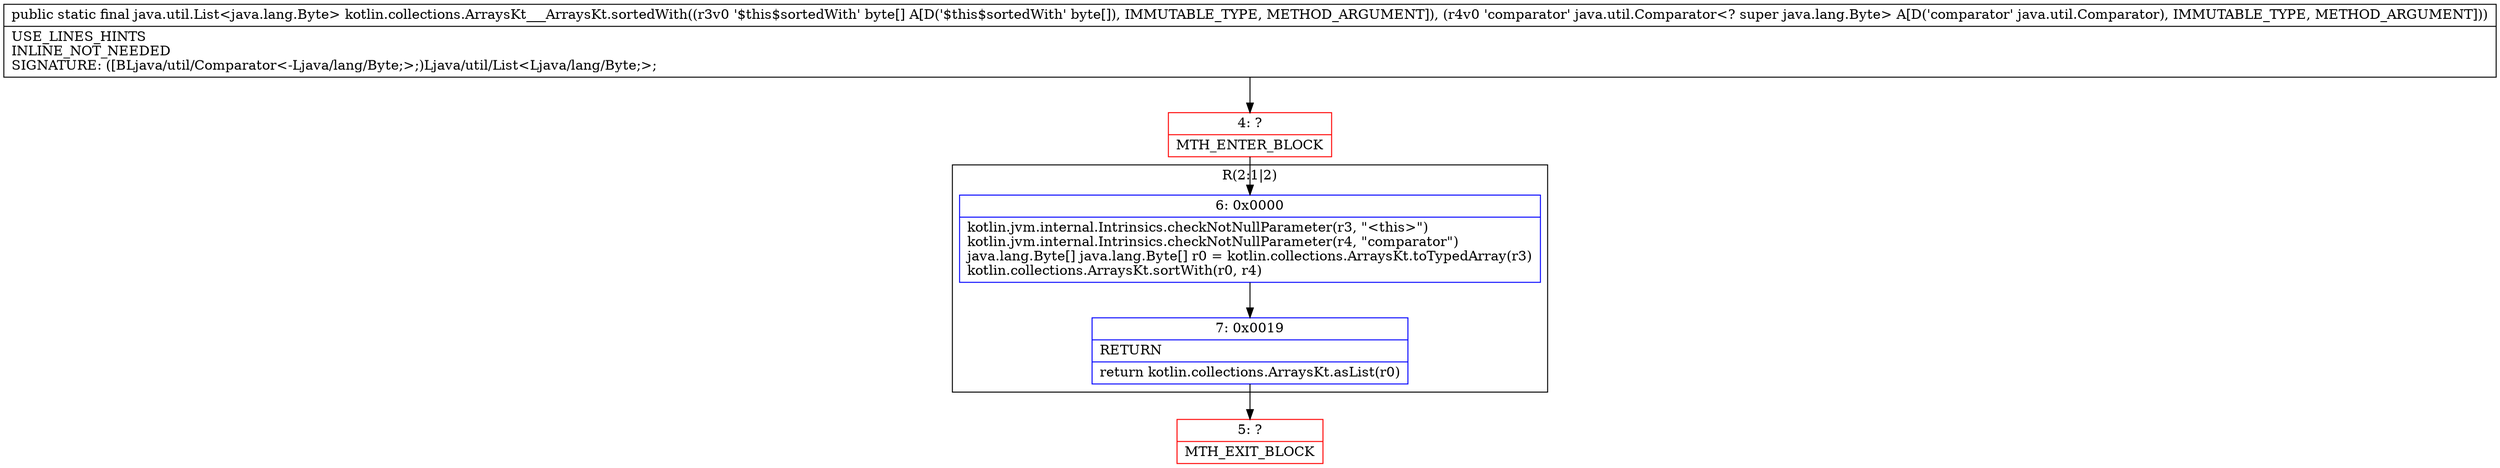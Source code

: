 digraph "CFG forkotlin.collections.ArraysKt___ArraysKt.sortedWith([BLjava\/util\/Comparator;)Ljava\/util\/List;" {
subgraph cluster_Region_1532062467 {
label = "R(2:1|2)";
node [shape=record,color=blue];
Node_6 [shape=record,label="{6\:\ 0x0000|kotlin.jvm.internal.Intrinsics.checkNotNullParameter(r3, \"\<this\>\")\lkotlin.jvm.internal.Intrinsics.checkNotNullParameter(r4, \"comparator\")\ljava.lang.Byte[] java.lang.Byte[] r0 = kotlin.collections.ArraysKt.toTypedArray(r3)\lkotlin.collections.ArraysKt.sortWith(r0, r4)\l}"];
Node_7 [shape=record,label="{7\:\ 0x0019|RETURN\l|return kotlin.collections.ArraysKt.asList(r0)\l}"];
}
Node_4 [shape=record,color=red,label="{4\:\ ?|MTH_ENTER_BLOCK\l}"];
Node_5 [shape=record,color=red,label="{5\:\ ?|MTH_EXIT_BLOCK\l}"];
MethodNode[shape=record,label="{public static final java.util.List\<java.lang.Byte\> kotlin.collections.ArraysKt___ArraysKt.sortedWith((r3v0 '$this$sortedWith' byte[] A[D('$this$sortedWith' byte[]), IMMUTABLE_TYPE, METHOD_ARGUMENT]), (r4v0 'comparator' java.util.Comparator\<? super java.lang.Byte\> A[D('comparator' java.util.Comparator), IMMUTABLE_TYPE, METHOD_ARGUMENT]))  | USE_LINES_HINTS\lINLINE_NOT_NEEDED\lSIGNATURE: ([BLjava\/util\/Comparator\<\-Ljava\/lang\/Byte;\>;)Ljava\/util\/List\<Ljava\/lang\/Byte;\>;\l}"];
MethodNode -> Node_4;Node_6 -> Node_7;
Node_7 -> Node_5;
Node_4 -> Node_6;
}

